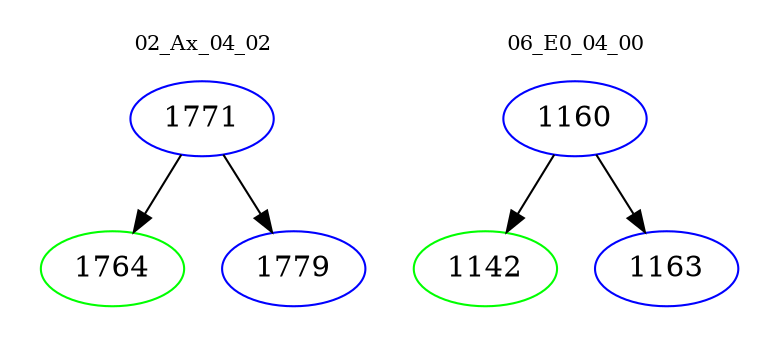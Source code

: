 digraph{
subgraph cluster_0 {
color = white
label = "02_Ax_04_02";
fontsize=10;
T0_1771 [label="1771", color="blue"]
T0_1771 -> T0_1764 [color="black"]
T0_1764 [label="1764", color="green"]
T0_1771 -> T0_1779 [color="black"]
T0_1779 [label="1779", color="blue"]
}
subgraph cluster_1 {
color = white
label = "06_E0_04_00";
fontsize=10;
T1_1160 [label="1160", color="blue"]
T1_1160 -> T1_1142 [color="black"]
T1_1142 [label="1142", color="green"]
T1_1160 -> T1_1163 [color="black"]
T1_1163 [label="1163", color="blue"]
}
}

